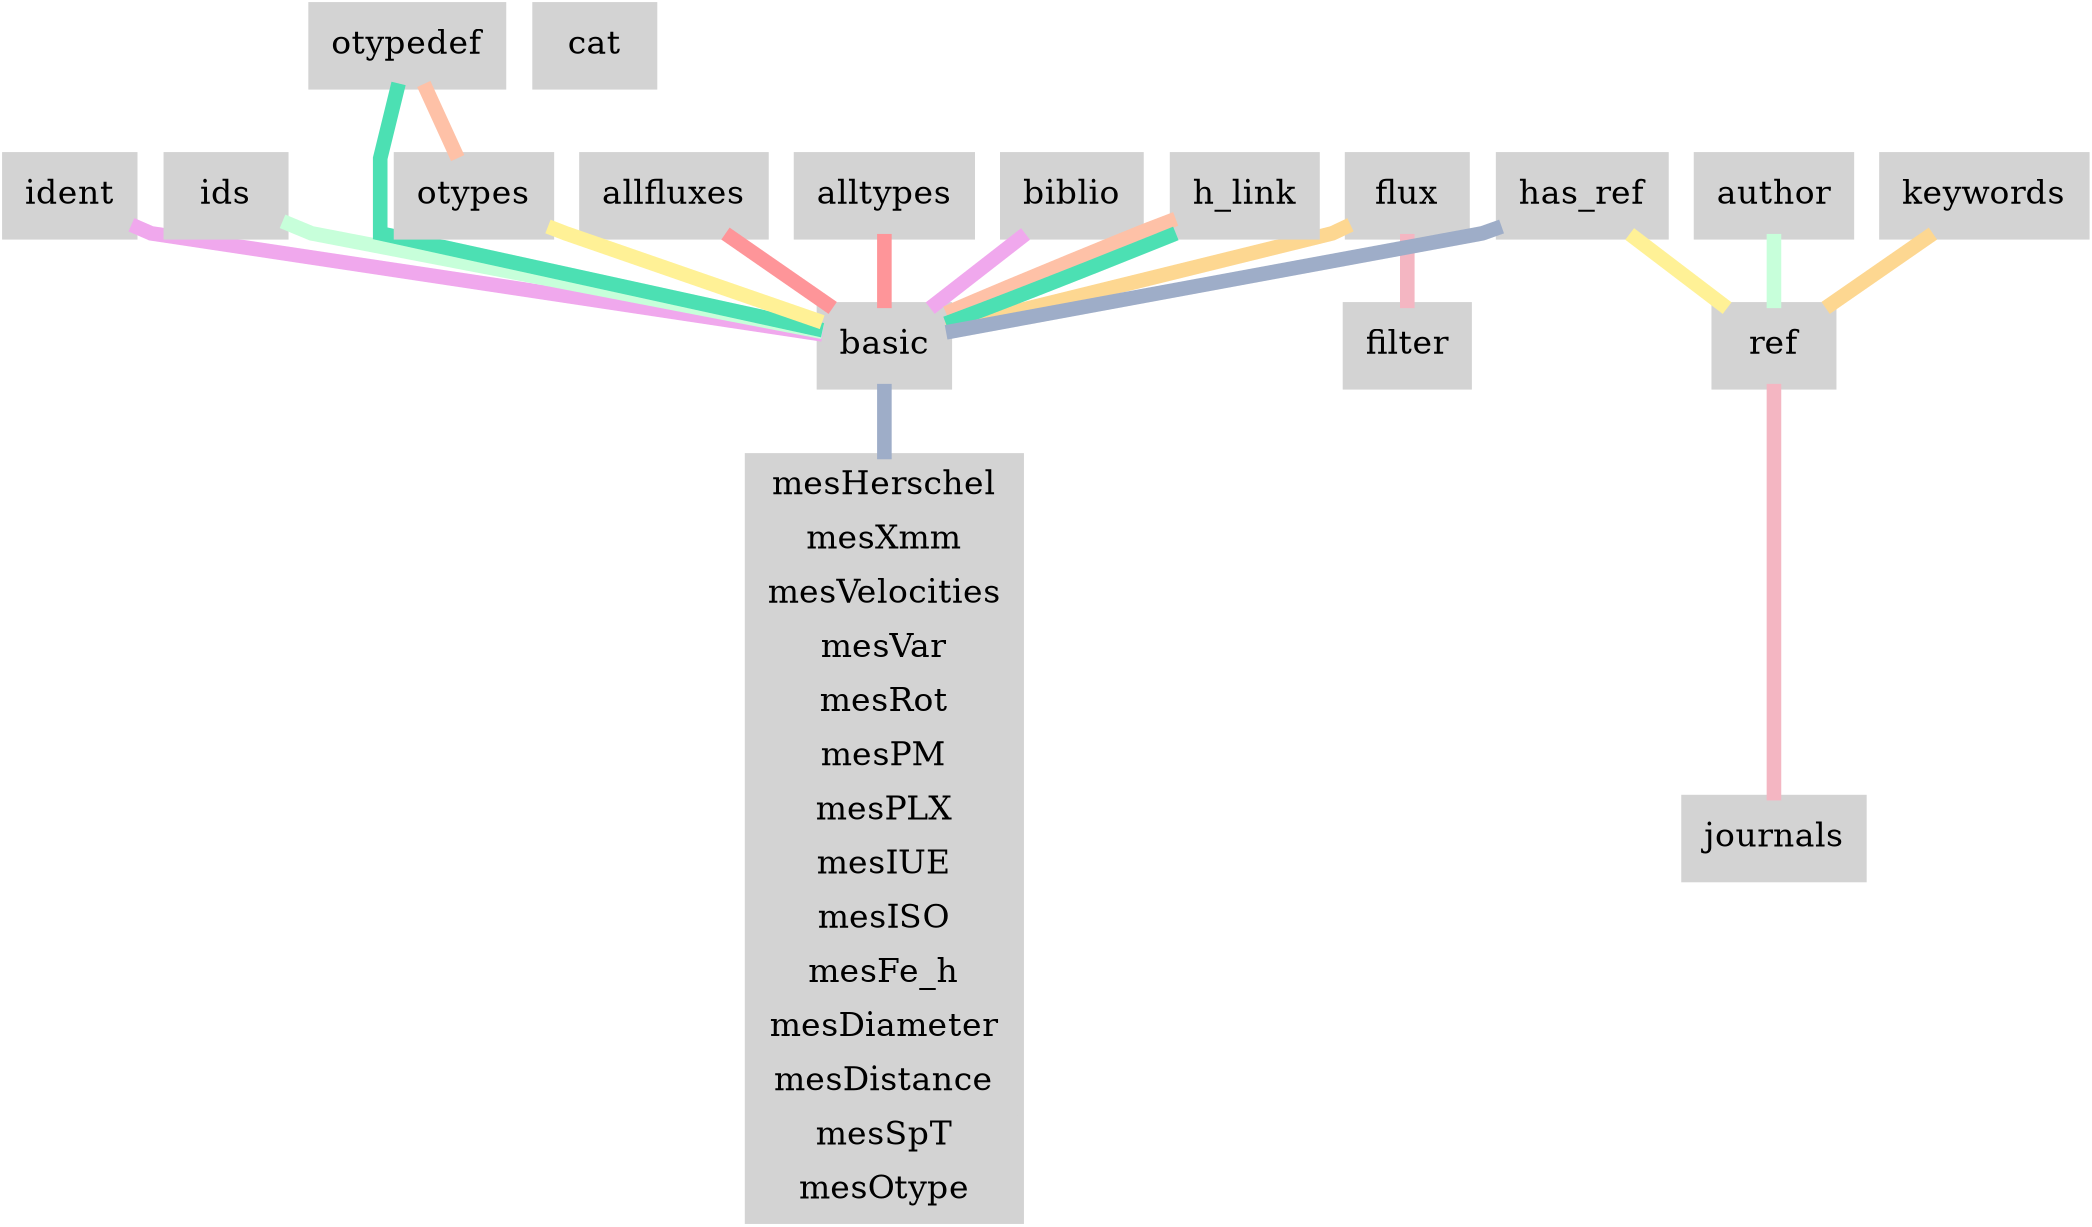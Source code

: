graph "Simbad Relational Database" {
	node [color=lightgray penwidth=6 shape=box style=filled]
	graph [esep="+0" mode=major overlap=false sep=0 splines=polyline]
	edge [color=lightgray labelOverlay="100%" penwidth=7]
	"Measurement tables" [label="{mesHerschel | mesXmm | mesVelocities | mesVar | mesRot | mesPM | mesPLX | mesIUE | mesISO | mesFe_h | mesDiameter | mesDistance | mesSpT | mesOtype }" fontsize=16 shape=record]
	basic -- "Measurement tables" [color="#9EADC8" tooltip="oid:oidref"]
	allfluxes [fontsize=16 tooltip="all flux/magnitudes U,B,V,I,J,H,K,u_,g_,r_,i_,z_"]
	alltypes [fontsize=16 tooltip="all object types concatenated with pipe"]
	author [fontsize=16 tooltip="Author of a bibliographic reference"]
	basic [fontsize=16 tooltip="General data about an astronomical object"]
	biblio [fontsize=16 tooltip=Bibliography]
	cat [fontsize=16 tooltip="Catalogues name"]
	filter [fontsize=16 tooltip="Description of a flux filter"]
	flux [fontsize=16 tooltip="Magnitude/Flux information about an astronomical object"]
	h_link [fontsize=16 tooltip="hierarchy of membership measure"]
	has_ref [fontsize=16 tooltip="Associations between astronomical objects and their bibliographic references"]
	ident [fontsize=16 tooltip="Identifiers of an astronomical object"]
	ids [fontsize=16 tooltip="all names concatenated with pipe"]
	journals [fontsize=16 tooltip="Description of all used journals in the database"]
	keywords [fontsize=16 tooltip="List of keywords in a paper"]
	otypedef [fontsize=16 tooltip="all names and definitions for the object types"]
	otypes [fontsize=16 tooltip="List of all object types associated with an object"]
	ref [fontsize=16 tooltip="Bibliographic reference"]
	ids -- basic [color="#C7FFDA" tooltip="oidref:oid"]
	otypedef -- otypes [color="#FEC1A7" tooltip="otype:otype"]
	otypedef -- basic [color="#4CE0B3" tooltip="otype:otype"]
	ident -- basic [color="#F0A8ED" tooltip="oidref:oid"]
	flux -- basic [color="#FDD791" tooltip="oidref:oid"]
	flux -- filter [color="#F4B6C2" tooltip="filter:filtername"]
	allfluxes -- basic [color="#FE9599" tooltip="oidref:oid"]
	has_ref -- ref [color="#FFF196" tooltip="oidbibref:oidbib"]
	has_ref -- basic [color="#9EADC8" tooltip="oidref:oid"]
	author -- ref [color="#C7FFDA" tooltip="oidbibref:oidbib"]
	h_link -- basic [color="#FEC1A7" tooltip="parent:oid"]
	h_link -- basic [color="#4CE0B3" tooltip="child:oid"]
	biblio -- basic [color="#F0A8ED" tooltip="oidref:oid"]
	keywords -- ref [color="#FDD791" tooltip="oidbibref:oidbib"]
	ref -- journals [color="#F4B6C2" tooltip="journal:journal"]
	alltypes -- basic [color="#FE9599" tooltip="oidref:oid"]
	otypes -- basic [color="#FFF196" tooltip="oidref:oid"]
}